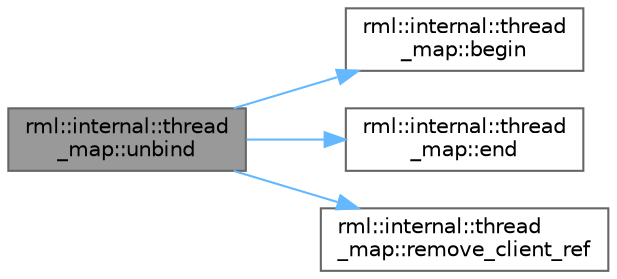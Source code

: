 digraph "rml::internal::thread_map::unbind"
{
 // LATEX_PDF_SIZE
  bgcolor="transparent";
  edge [fontname=Helvetica,fontsize=10,labelfontname=Helvetica,labelfontsize=10];
  node [fontname=Helvetica,fontsize=10,shape=box,height=0.2,width=0.4];
  rankdir="LR";
  Node1 [id="Node000001",label="rml::internal::thread\l_map::unbind",height=0.2,width=0.4,color="gray40", fillcolor="grey60", style="filled", fontcolor="black",tooltip=" "];
  Node1 -> Node2 [id="edge1_Node000001_Node000002",color="steelblue1",style="solid",tooltip=" "];
  Node2 [id="Node000002",label="rml::internal::thread\l_map::begin",height=0.2,width=0.4,color="grey40", fillcolor="white", style="filled",URL="$classrml_1_1internal_1_1thread__map.html#a49c6d1883cda2ad44a23b97a8eb2caeb",tooltip=" "];
  Node1 -> Node3 [id="edge2_Node000001_Node000003",color="steelblue1",style="solid",tooltip=" "];
  Node3 [id="Node000003",label="rml::internal::thread\l_map::end",height=0.2,width=0.4,color="grey40", fillcolor="white", style="filled",URL="$classrml_1_1internal_1_1thread__map.html#a0151c43180c743744d2300fe38e471fa",tooltip=" "];
  Node1 -> Node4 [id="edge3_Node000001_Node000004",color="steelblue1",style="solid",tooltip=" "];
  Node4 [id="Node000004",label="rml::internal::thread\l_map::remove_client_ref",height=0.2,width=0.4,color="grey40", fillcolor="white", style="filled",URL="$classrml_1_1internal_1_1thread__map.html#a5f92061bc2464e9b3dab697972dddba1",tooltip=" "];
}
